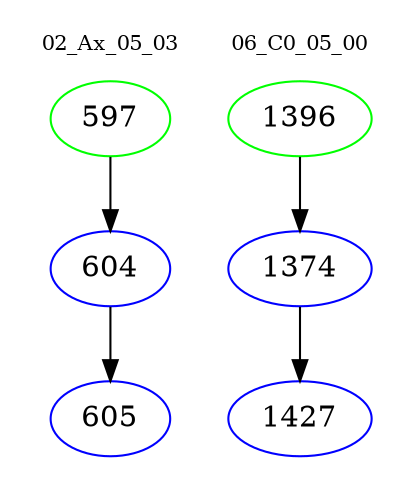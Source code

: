 digraph{
subgraph cluster_0 {
color = white
label = "02_Ax_05_03";
fontsize=10;
T0_597 [label="597", color="green"]
T0_597 -> T0_604 [color="black"]
T0_604 [label="604", color="blue"]
T0_604 -> T0_605 [color="black"]
T0_605 [label="605", color="blue"]
}
subgraph cluster_1 {
color = white
label = "06_C0_05_00";
fontsize=10;
T1_1396 [label="1396", color="green"]
T1_1396 -> T1_1374 [color="black"]
T1_1374 [label="1374", color="blue"]
T1_1374 -> T1_1427 [color="black"]
T1_1427 [label="1427", color="blue"]
}
}
